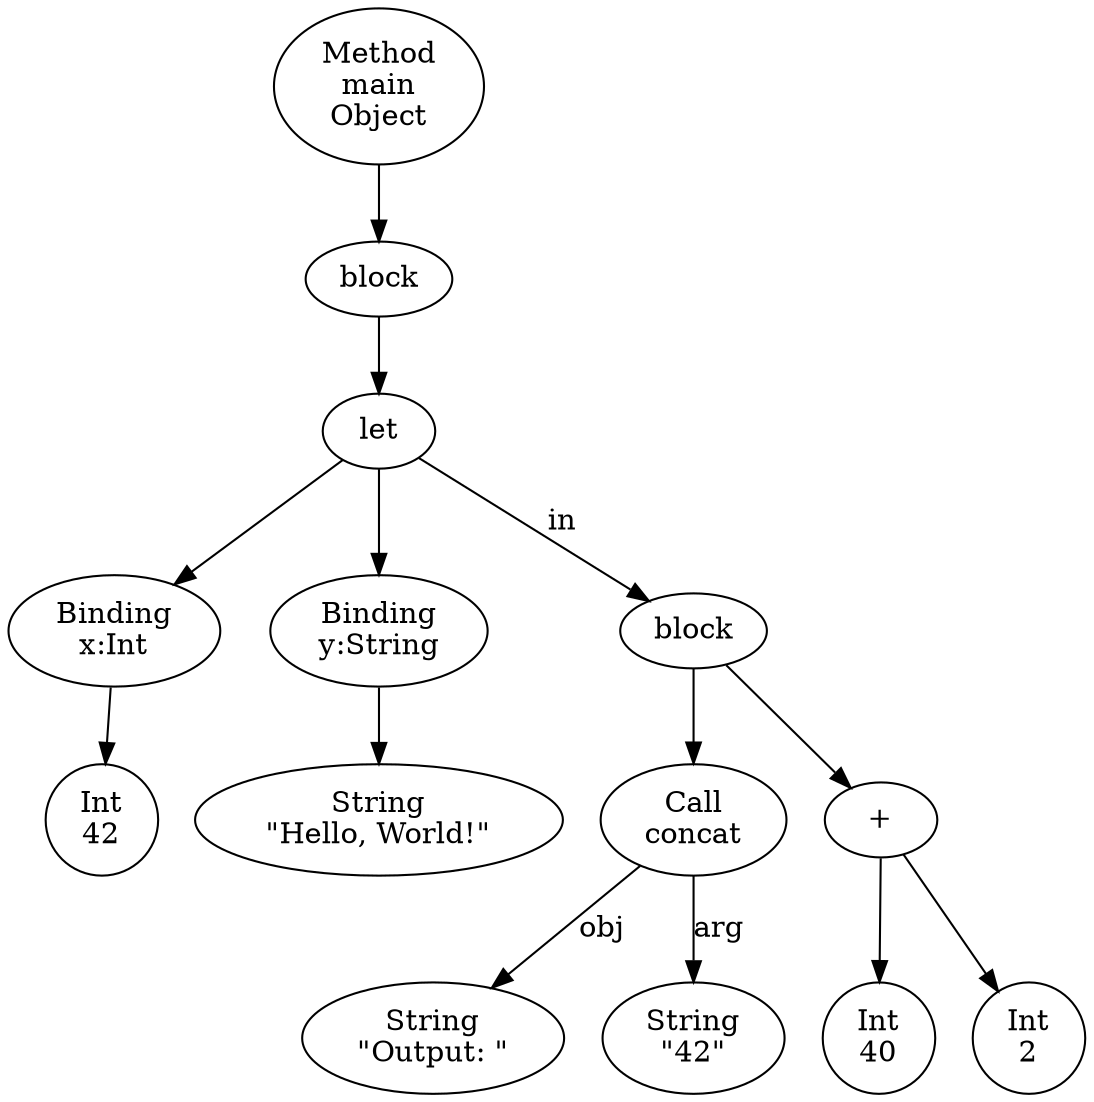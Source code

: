 digraph AST {
  n0 [label="Method\nmain\nObject"];
  n1 [label="block"];
  n2 [label="let"];
  n3 [label="Binding\nx:Int"];
  n4 [label="Int\n42"];
  n3 -> n4;
  n2 -> n3;
  n5 [label="Binding\ny:String"];
  n6 [label="String\n\"Hello, World!\""];
  n5 -> n6;
  n2 -> n5;
  n7 [label="block"];
  n8 [label="Call\nconcat"];
  n9 [label="String\n\"Output: \""];
  n8 -> n9 [label="obj"];
  n10 [label="String\n\"42\""];
  n8 -> n10 [label="arg"];
  n7 -> n8;
  n11 [label="+"];
  n12 [label="Int\n40"];
  n11 -> n12;
  n13 [label="Int\n2"];
  n11 -> n13;
  n7 -> n11;
  n2 -> n7 [label="in"];
  n1 -> n2;
  n0 -> n1;
}
